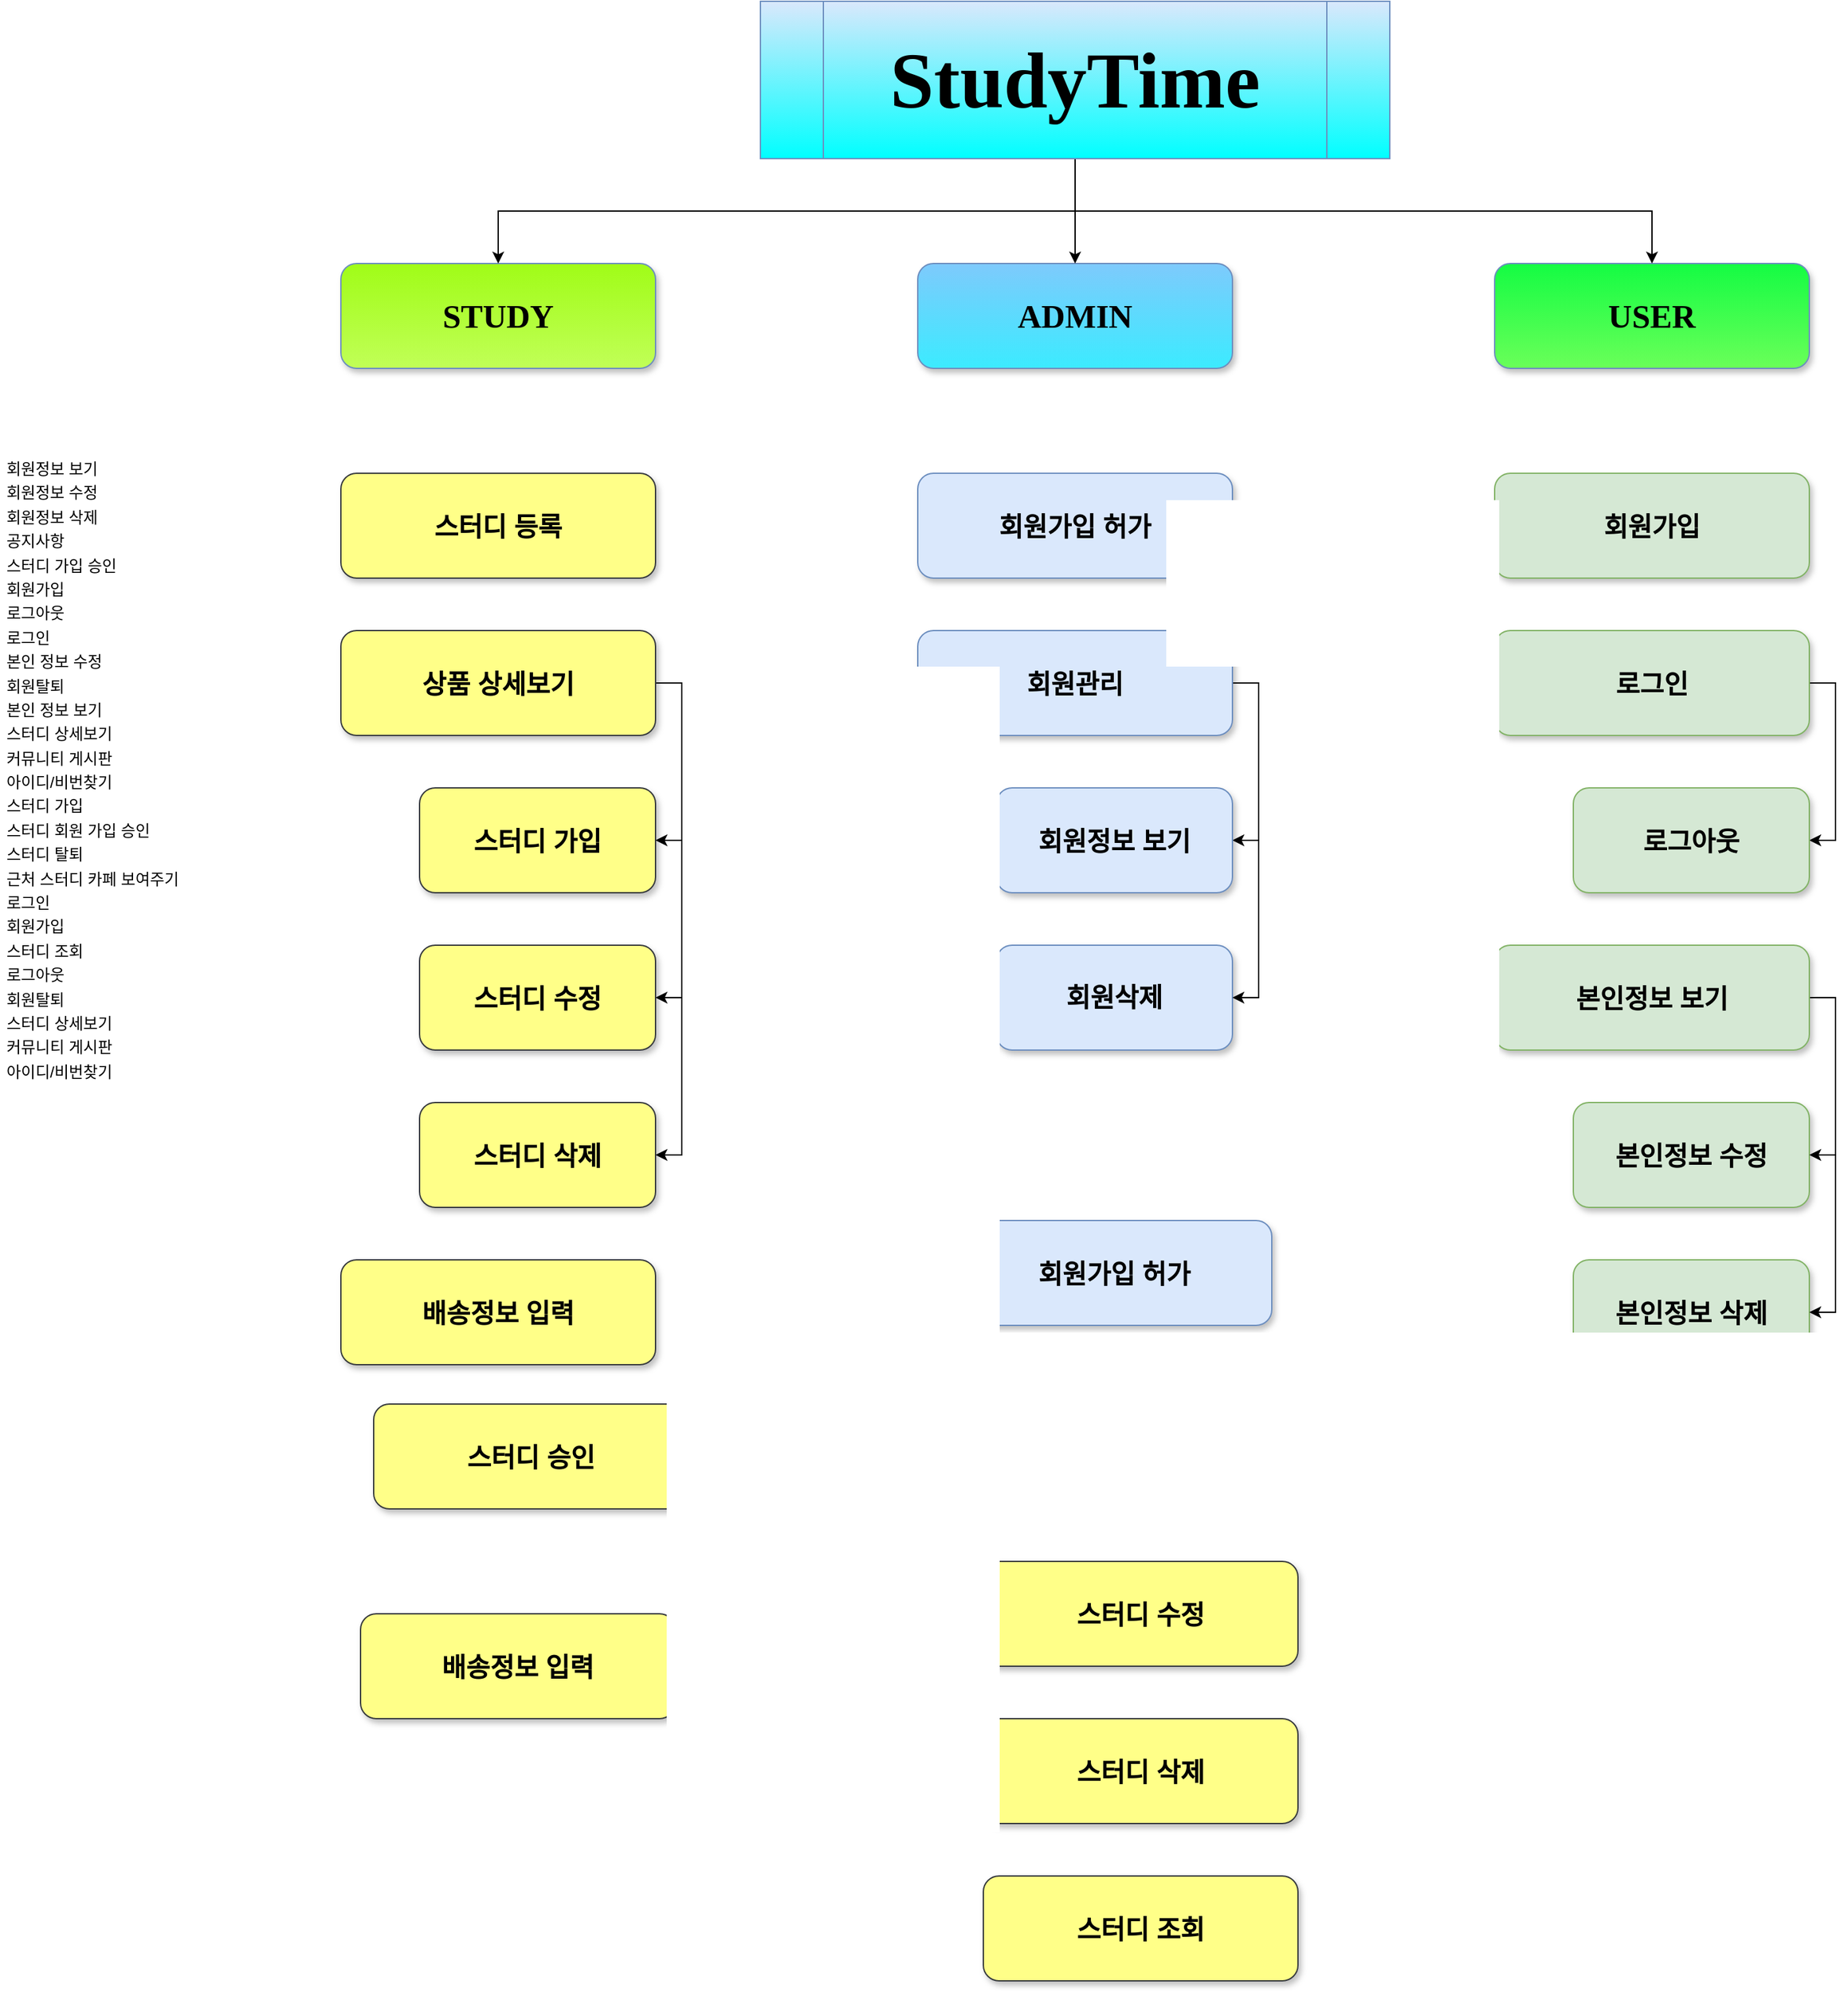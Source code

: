 <mxfile version="20.8.13" type="github">
  <diagram name="페이지-1" id="IIl-CxRhGwmSr3gcKVxL">
    <mxGraphModel dx="954" dy="623" grid="1" gridSize="10" guides="1" tooltips="1" connect="1" arrows="1" fold="1" page="1" pageScale="1" pageWidth="827" pageHeight="1169" math="0" shadow="0">
      <root>
        <mxCell id="0" />
        <mxCell id="1" parent="0" />
        <mxCell id="I4mbTqDrchtEptXJRea5-1" value="&lt;font face=&quot;Times New Roman&quot; style=&quot;font-size: 25px;&quot;&gt;&lt;b&gt;ADMIN&lt;/b&gt;&lt;/font&gt;" style="whiteSpace=wrap;html=1;rounded=1;shadow=1;strokeWidth=1;fontSize=16;align=center;fillColor=#7ECAFC;strokeColor=#6c8ebf;gradientColor=#3BEBFF;" parent="1" vertex="1">
          <mxGeometry x="760" y="240" width="240" height="80" as="geometry" />
        </mxCell>
        <mxCell id="I4mbTqDrchtEptXJRea5-2" value="&lt;font face=&quot;Times New Roman&quot; style=&quot;font-size: 25px;&quot;&gt;&lt;b&gt;USER&lt;/b&gt;&lt;/font&gt;" style="whiteSpace=wrap;html=1;rounded=1;shadow=1;strokeWidth=1;fontSize=16;align=center;fillColor=#14FC43;strokeColor=#6c8ebf;gradientColor=#6AFF59;" parent="1" vertex="1">
          <mxGeometry x="1200" y="240" width="240" height="80" as="geometry" />
        </mxCell>
        <mxCell id="I4mbTqDrchtEptXJRea5-3" value="&lt;font face=&quot;Times New Roman&quot;&gt;&lt;span style=&quot;font-size: 25px;&quot;&gt;&lt;b&gt;STUDY&lt;/b&gt;&lt;/span&gt;&lt;/font&gt;" style="whiteSpace=wrap;html=1;rounded=1;shadow=1;strokeWidth=1;fontSize=16;align=center;fillColor=#A0FC17;strokeColor=#6c8ebf;gradientColor=#C1FF57;" parent="1" vertex="1">
          <mxGeometry x="320" y="240" width="240" height="80" as="geometry" />
        </mxCell>
        <mxCell id="I4mbTqDrchtEptXJRea5-4" value="본인정보 수정" style="whiteSpace=wrap;html=1;rounded=1;shadow=1;strokeWidth=1;fontSize=20;align=center;fillColor=#d5e8d4;strokeColor=#82b366;fontStyle=1" parent="1" vertex="1">
          <mxGeometry x="1260" y="880" width="180" height="80" as="geometry" />
        </mxCell>
        <mxCell id="I4mbTqDrchtEptXJRea5-5" value="&lt;table style=&quot;border-color: var(--border-color); font-size: 20px; text-align: left;&quot; class=&quot;simple-table&quot; id=&quot;641d19b6-5685-4ff1-a8e2-494bd2d53a1b&quot;&gt;&lt;tbody style=&quot;border-color: var(--border-color); font-size: 20px;&quot;&gt;&lt;tr style=&quot;border-color: var(--border-color); font-size: 20px;&quot; id=&quot;c70bd605-bbbd-4b36-904c-4488820a4ed9&quot;&gt;&lt;td style=&quot;border-color: var(--border-color); font-size: 20px;&quot; class=&quot;&quot; id=&quot;PJ:h&quot;&gt;회원삭제&lt;/td&gt;&lt;/tr&gt;&lt;tr style=&quot;border-color: var(--border-color); font-size: 20px;&quot; id=&quot;0e1357af-12ed-46eb-b10c-167027bdc153&quot;&gt;&lt;/tr&gt;&lt;/tbody&gt;&lt;/table&gt;" style="whiteSpace=wrap;html=1;rounded=1;shadow=1;strokeWidth=1;fontSize=20;align=center;fillColor=#dae8fc;strokeColor=#6c8ebf;fontStyle=1" parent="1" vertex="1">
          <mxGeometry x="820" y="760" width="180" height="80" as="geometry" />
        </mxCell>
        <mxCell id="I4mbTqDrchtEptXJRea5-6" value="" style="edgeStyle=orthogonalEdgeStyle;rounded=0;orthogonalLoop=1;jettySize=auto;html=1;fontFamily=Times New Roman;fontSize=20;" parent="1" source="I4mbTqDrchtEptXJRea5-9" target="I4mbTqDrchtEptXJRea5-1" edge="1">
          <mxGeometry relative="1" as="geometry" />
        </mxCell>
        <mxCell id="I4mbTqDrchtEptXJRea5-7" style="edgeStyle=orthogonalEdgeStyle;rounded=0;orthogonalLoop=1;jettySize=auto;html=1;entryX=0.5;entryY=0;entryDx=0;entryDy=0;fontFamily=Times New Roman;fontSize=20;" parent="1" source="I4mbTqDrchtEptXJRea5-9" target="I4mbTqDrchtEptXJRea5-3" edge="1">
          <mxGeometry relative="1" as="geometry">
            <Array as="points">
              <mxPoint x="880" y="200" />
              <mxPoint x="440" y="200" />
            </Array>
          </mxGeometry>
        </mxCell>
        <mxCell id="I4mbTqDrchtEptXJRea5-8" style="edgeStyle=orthogonalEdgeStyle;rounded=0;orthogonalLoop=1;jettySize=auto;html=1;fontFamily=Times New Roman;fontSize=20;" parent="1" source="I4mbTqDrchtEptXJRea5-9" target="I4mbTqDrchtEptXJRea5-2" edge="1">
          <mxGeometry relative="1" as="geometry">
            <Array as="points">
              <mxPoint x="880" y="200" />
              <mxPoint x="1320" y="200" />
            </Array>
          </mxGeometry>
        </mxCell>
        <mxCell id="I4mbTqDrchtEptXJRea5-9" value="&lt;font face=&quot;Times New Roman&quot;&gt;&lt;span style=&quot;font-size: 60px;&quot;&gt;&lt;b&gt;StudyTime&lt;/b&gt;&lt;/span&gt;&lt;/font&gt;" style="shape=process;whiteSpace=wrap;html=1;backgroundOutline=1;fontSize=20;fillColor=#dae8fc;strokeColor=#6c8ebf;gradientColor=#00FFFF;" parent="1" vertex="1">
          <mxGeometry x="640" y="40" width="480" height="120" as="geometry" />
        </mxCell>
        <mxCell id="I4mbTqDrchtEptXJRea5-11" value="&lt;font style=&quot;font-size: 20px;&quot;&gt;스터디&amp;nbsp;등록&lt;/font&gt;" style="whiteSpace=wrap;html=1;rounded=1;shadow=1;strokeWidth=1;fontSize=20;align=center;fillColor=#ffff88;strokeColor=#36393d;fillStyle=auto;fontStyle=1" parent="1" vertex="1">
          <mxGeometry x="320" y="400" width="240" height="80" as="geometry" />
        </mxCell>
        <mxCell id="I4mbTqDrchtEptXJRea5-12" style="edgeStyle=orthogonalEdgeStyle;rounded=0;orthogonalLoop=1;jettySize=auto;html=1;entryX=1;entryY=0.5;entryDx=0;entryDy=0;fontFamily=Times New Roman;fontSize=20;fontStyle=1" parent="1" source="I4mbTqDrchtEptXJRea5-14" target="I4mbTqDrchtEptXJRea5-28" edge="1">
          <mxGeometry relative="1" as="geometry">
            <Array as="points">
              <mxPoint x="1020" y="560" />
              <mxPoint x="1020" y="680" />
            </Array>
          </mxGeometry>
        </mxCell>
        <mxCell id="I4mbTqDrchtEptXJRea5-13" style="edgeStyle=orthogonalEdgeStyle;rounded=0;orthogonalLoop=1;jettySize=auto;html=1;entryX=1;entryY=0.5;entryDx=0;entryDy=0;fontFamily=Times New Roman;fontSize=20;fontStyle=1" parent="1" source="I4mbTqDrchtEptXJRea5-14" target="I4mbTqDrchtEptXJRea5-5" edge="1">
          <mxGeometry relative="1" as="geometry">
            <Array as="points">
              <mxPoint x="1020" y="560" />
              <mxPoint x="1020" y="800" />
            </Array>
          </mxGeometry>
        </mxCell>
        <mxCell id="I4mbTqDrchtEptXJRea5-14" value="회원관리" style="whiteSpace=wrap;html=1;rounded=1;shadow=1;strokeWidth=1;fontSize=20;align=center;fillColor=#dae8fc;strokeColor=#6c8ebf;fontStyle=1" parent="1" vertex="1">
          <mxGeometry x="760" y="520" width="240" height="80" as="geometry" />
        </mxCell>
        <mxCell id="I4mbTqDrchtEptXJRea5-15" value="회원가입 허가" style="whiteSpace=wrap;html=1;rounded=1;shadow=1;strokeWidth=1;fontSize=20;align=center;fillColor=#dae8fc;strokeColor=#6c8ebf;fontStyle=1" parent="1" vertex="1">
          <mxGeometry x="760" y="400" width="240" height="80" as="geometry" />
        </mxCell>
        <mxCell id="I4mbTqDrchtEptXJRea5-16" value="스터디&amp;nbsp;삭제" style="whiteSpace=wrap;html=1;rounded=1;shadow=1;strokeWidth=1;fontSize=20;align=center;fillColor=#ffff88;strokeColor=#36393d;fillStyle=auto;fontStyle=1" parent="1" vertex="1">
          <mxGeometry x="810" y="1350" width="240" height="80" as="geometry" />
        </mxCell>
        <mxCell id="I4mbTqDrchtEptXJRea5-17" value="본인정보 삭제" style="whiteSpace=wrap;html=1;rounded=1;shadow=1;strokeWidth=1;fontSize=20;align=center;fillColor=#d5e8d4;strokeColor=#82b366;fontStyle=1" parent="1" vertex="1">
          <mxGeometry x="1260" y="1000" width="180" height="80" as="geometry" />
        </mxCell>
        <mxCell id="I4mbTqDrchtEptXJRea5-18" style="edgeStyle=orthogonalEdgeStyle;rounded=0;orthogonalLoop=1;jettySize=auto;html=1;entryX=1;entryY=0.5;entryDx=0;entryDy=0;fontFamily=Times New Roman;fontSize=20;fontStyle=1" parent="1" source="I4mbTqDrchtEptXJRea5-20" target="I4mbTqDrchtEptXJRea5-4" edge="1">
          <mxGeometry relative="1" as="geometry">
            <Array as="points">
              <mxPoint x="1460" y="800" />
              <mxPoint x="1460" y="920" />
            </Array>
          </mxGeometry>
        </mxCell>
        <mxCell id="I4mbTqDrchtEptXJRea5-19" style="edgeStyle=orthogonalEdgeStyle;rounded=0;orthogonalLoop=1;jettySize=auto;html=1;entryX=1;entryY=0.5;entryDx=0;entryDy=0;fontFamily=Times New Roman;fontSize=20;fontStyle=1" parent="1" source="I4mbTqDrchtEptXJRea5-20" target="I4mbTqDrchtEptXJRea5-17" edge="1">
          <mxGeometry relative="1" as="geometry">
            <Array as="points">
              <mxPoint x="1460" y="800" />
              <mxPoint x="1460" y="1040" />
            </Array>
          </mxGeometry>
        </mxCell>
        <mxCell id="I4mbTqDrchtEptXJRea5-20" value="&lt;font style=&quot;font-size: 20px;&quot;&gt;본인정보 보기&lt;/font&gt;" style="whiteSpace=wrap;html=1;rounded=1;shadow=1;strokeWidth=1;fontSize=20;align=center;fillColor=#d5e8d4;strokeColor=#82b366;fontStyle=1" parent="1" vertex="1">
          <mxGeometry x="1200" y="760" width="240" height="80" as="geometry" />
        </mxCell>
        <mxCell id="I4mbTqDrchtEptXJRea5-21" value="스터디&amp;nbsp;수정" style="whiteSpace=wrap;html=1;rounded=1;shadow=1;strokeWidth=1;fontSize=20;align=center;fillColor=#ffff88;strokeColor=#36393d;fillStyle=auto;fontStyle=1" parent="1" vertex="1">
          <mxGeometry x="810" y="1230" width="240" height="80" as="geometry" />
        </mxCell>
        <mxCell id="I4mbTqDrchtEptXJRea5-23" style="edgeStyle=orthogonalEdgeStyle;rounded=0;orthogonalLoop=1;jettySize=auto;html=1;entryX=1;entryY=0.5;entryDx=0;entryDy=0;fontFamily=Times New Roman;fontSize=20;fontStyle=1" parent="1" source="I4mbTqDrchtEptXJRea5-24" target="I4mbTqDrchtEptXJRea5-25" edge="1">
          <mxGeometry relative="1" as="geometry">
            <Array as="points">
              <mxPoint x="1460" y="560" />
              <mxPoint x="1460" y="680" />
            </Array>
          </mxGeometry>
        </mxCell>
        <mxCell id="I4mbTqDrchtEptXJRea5-24" value="로그인" style="whiteSpace=wrap;html=1;rounded=1;shadow=1;strokeWidth=1;fontSize=20;align=center;fillColor=#d5e8d4;strokeColor=#82b366;fontStyle=1" parent="1" vertex="1">
          <mxGeometry x="1200" y="520" width="240" height="80" as="geometry" />
        </mxCell>
        <mxCell id="I4mbTqDrchtEptXJRea5-25" value="로그아웃" style="whiteSpace=wrap;html=1;rounded=1;shadow=1;strokeWidth=1;fontSize=20;align=center;fillColor=#d5e8d4;strokeColor=#82b366;fontStyle=1" parent="1" vertex="1">
          <mxGeometry x="1260" y="640" width="180" height="80" as="geometry" />
        </mxCell>
        <mxCell id="I4mbTqDrchtEptXJRea5-26" value="회원가입" style="whiteSpace=wrap;html=1;rounded=1;shadow=1;strokeWidth=1;fontSize=20;align=center;fillColor=#d5e8d4;strokeColor=#82b366;fontStyle=1" parent="1" vertex="1">
          <mxGeometry x="1200" y="400" width="240" height="80" as="geometry" />
        </mxCell>
        <mxCell id="I4mbTqDrchtEptXJRea5-28" value="회원정보 보기" style="whiteSpace=wrap;html=1;rounded=1;shadow=1;strokeWidth=1;fontSize=20;align=center;fillColor=#dae8fc;strokeColor=#6c8ebf;fontStyle=1" parent="1" vertex="1">
          <mxGeometry x="820" y="640" width="180" height="80" as="geometry" />
        </mxCell>
        <mxCell id="I4mbTqDrchtEptXJRea5-33" value="&lt;table class=&quot;simple-table&quot; id=&quot;70330129-6e44-4c51-83f8-1322f771b319&quot;&gt;&lt;tbody&gt;&lt;tr id=&quot;a5bb2cee-4cb2-49df-b867-d697b354c4fb&quot;&gt;&lt;td style=&quot;width:165px&quot; class=&quot;&quot; id=&quot;PJ:h&quot;&gt;회원정보 보기&lt;/td&gt;&lt;/tr&gt;&lt;tr id=&quot;59c49ae3-bdfa-40fe-a75c-5504ddc6a63c&quot;&gt;&lt;td style=&quot;width:165px&quot; class=&quot;&quot; id=&quot;PJ:h&quot;&gt;회원정보 수정&lt;/td&gt;&lt;/tr&gt;&lt;tr id=&quot;bcf82544-504e-4ee4-89d6-aafef6fdda2e&quot;&gt;&lt;td style=&quot;width:165px&quot; class=&quot;&quot; id=&quot;PJ:h&quot;&gt;회원정보 삭제&lt;/td&gt;&lt;/tr&gt;&lt;tr id=&quot;691de07e-b12f-4d85-98bd-3bdf0278b462&quot;&gt;&lt;td style=&quot;width:165px&quot; class=&quot;&quot; id=&quot;PJ:h&quot;&gt;공지사항&lt;/td&gt;&lt;/tr&gt;&lt;tr id=&quot;ca7454e9-a16c-4594-8650-9387da2a39c8&quot;&gt;&lt;td style=&quot;width:165px&quot; class=&quot;&quot; id=&quot;PJ:h&quot;&gt;스터디 가입 승인&lt;/td&gt;&lt;/tr&gt;&lt;tr id=&quot;f1ecc024-cafd-4f22-b8be-45403ebfc773&quot;&gt;&lt;td style=&quot;width:165px&quot; class=&quot;&quot; id=&quot;PJ:h&quot;&gt;회원가입&lt;/td&gt;&lt;/tr&gt;&lt;tr id=&quot;0ea046f9-867f-4be1-bb53-a4d45a6eef1e&quot;&gt;&lt;td style=&quot;width:165px&quot; class=&quot;&quot; id=&quot;PJ:h&quot;&gt;로그아웃&lt;/td&gt;&lt;/tr&gt;&lt;tr id=&quot;44827ed3-ab1f-40b4-8e85-0e7a85ad1f62&quot;&gt;&lt;td style=&quot;width:165px&quot; class=&quot;&quot; id=&quot;PJ:h&quot;&gt;로그인&lt;/td&gt;&lt;/tr&gt;&lt;tr id=&quot;145b54cc-aad9-487a-b57a-87464ff03ad1&quot;&gt;&lt;td style=&quot;width:165px&quot; class=&quot;&quot; id=&quot;PJ:h&quot;&gt;본인 정보 수정&lt;/td&gt;&lt;/tr&gt;&lt;tr id=&quot;a6e42212-231a-44b7-83b8-ee178a2b4ea2&quot;&gt;&lt;td style=&quot;width:165px&quot; class=&quot;&quot; id=&quot;PJ:h&quot;&gt;회원탈퇴&lt;/td&gt;&lt;/tr&gt;&lt;tr id=&quot;ed9ccbaa-5f4b-4651-b3fb-37fb6c7ad095&quot;&gt;&lt;td style=&quot;width:165px&quot; class=&quot;&quot; id=&quot;PJ:h&quot;&gt;본인 정보 보기&lt;/td&gt;&lt;/tr&gt;&lt;tr id=&quot;f2a7a2fb-ac84-4034-bfa2-c6783efaed78&quot;&gt;&lt;td style=&quot;width:165px&quot; class=&quot;&quot; id=&quot;PJ:h&quot;&gt;스터디 상세보기&lt;/td&gt;&lt;/tr&gt;&lt;tr id=&quot;160d3f0d-1435-4dbb-afd6-ba8eef9b0fca&quot;&gt;&lt;td style=&quot;width:165px&quot; class=&quot;&quot; id=&quot;PJ:h&quot;&gt;커뮤니티 게시판&lt;/td&gt;&lt;/tr&gt;&lt;tr id=&quot;1df0de09-223a-4905-943f-4e6b8b1754d8&quot;&gt;&lt;td style=&quot;width:165px&quot; class=&quot;&quot; id=&quot;PJ:h&quot;&gt;아이디/비번찾기&lt;/td&gt;&lt;/tr&gt;&lt;tr id=&quot;7b0124e7-5e82-4a19-9d27-2a35440d7188&quot;&gt;&lt;td style=&quot;width:165px&quot; class=&quot;&quot; id=&quot;PJ:h&quot;&gt;스터디 가입&lt;/td&gt;&lt;/tr&gt;&lt;tr id=&quot;c61bdf71-ca8e-4b9d-b0b6-fcc64ddfad7b&quot;&gt;&lt;td style=&quot;width:165px&quot; class=&quot;&quot; id=&quot;PJ:h&quot;&gt;스터디 회원 가입 승인&lt;/td&gt;&lt;/tr&gt;&lt;tr id=&quot;90de042b-bf78-40ce-853c-133b2907c40b&quot;&gt;&lt;td style=&quot;width:165px&quot; class=&quot;&quot; id=&quot;PJ:h&quot;&gt;스터디 탈퇴&lt;/td&gt;&lt;/tr&gt;&lt;tr id=&quot;3a95880b-6af0-4b6a-af59-acbbe1955846&quot;&gt;&lt;td style=&quot;width:165px&quot; class=&quot;&quot; id=&quot;PJ:h&quot;&gt;근처 스터디 카페 보여주기&lt;/td&gt;&lt;/tr&gt;&lt;tr id=&quot;f43a8751-c342-4821-9aff-965794a09f9a&quot;&gt;&lt;td style=&quot;width:165px&quot; class=&quot;&quot; id=&quot;PJ:h&quot;&gt;로그인&lt;/td&gt;&lt;/tr&gt;&lt;tr id=&quot;890a7675-f5a4-415e-a7a9-0538c83b60f4&quot;&gt;&lt;td style=&quot;width:165px&quot; class=&quot;&quot; id=&quot;PJ:h&quot;&gt;회원가입&lt;/td&gt;&lt;/tr&gt;&lt;tr id=&quot;3fd66ad3-7d83-4aee-a6c6-6c9642d54594&quot;&gt;&lt;td style=&quot;width:165px&quot; class=&quot;&quot; id=&quot;PJ:h&quot;&gt;스터디 조회&lt;/td&gt;&lt;/tr&gt;&lt;tr id=&quot;ca36e7ac-ea46-49e5-a4a2-00abdf2b59c3&quot;&gt;&lt;td style=&quot;width:165px&quot; class=&quot;&quot; id=&quot;PJ:h&quot;&gt;로그아웃&lt;/td&gt;&lt;/tr&gt;&lt;tr id=&quot;764fffa8-29cc-42f4-96ee-f487a32cb160&quot;&gt;&lt;td style=&quot;width:165px&quot; class=&quot;&quot; id=&quot;PJ:h&quot;&gt;회원탈퇴&lt;/td&gt;&lt;/tr&gt;&lt;tr id=&quot;1b8ade1f-aa8f-468f-b2d7-714983d51d45&quot;&gt;&lt;td style=&quot;width:165px&quot; class=&quot;&quot; id=&quot;PJ:h&quot;&gt;스터디 상세보기&lt;/td&gt;&lt;/tr&gt;&lt;tr id=&quot;a3e50cb4-09dc-4adb-aba1-50abaf3cdeae&quot;&gt;&lt;td style=&quot;width:165px&quot; class=&quot;&quot; id=&quot;PJ:h&quot;&gt;커뮤니티 게시판&lt;/td&gt;&lt;/tr&gt;&lt;tr id=&quot;be05f7f7-5030-4c15-884f-aaaad1dc91b2&quot;&gt;&lt;td style=&quot;width:165px&quot; class=&quot;&quot; id=&quot;PJ:h&quot;&gt;아이디/비번찾기&lt;/td&gt;&lt;/tr&gt;&lt;/tbody&gt;&lt;/table&gt;" style="text;whiteSpace=wrap;html=1;" parent="1" vertex="1">
          <mxGeometry x="60" y="380" width="220" height="780" as="geometry" />
        </mxCell>
        <mxCell id="aSexdq5h994voaINRJtj-1" value="회원가입 허가" style="whiteSpace=wrap;html=1;rounded=1;shadow=1;strokeWidth=1;fontSize=20;align=center;fillColor=#dae8fc;strokeColor=#6c8ebf;fontStyle=1" parent="1" vertex="1">
          <mxGeometry x="790" y="970" width="240" height="80" as="geometry" />
        </mxCell>
        <mxCell id="I4mbTqDrchtEptXJRea5-34" value="스터디 조회" style="whiteSpace=wrap;html=1;rounded=1;shadow=1;strokeWidth=1;fontSize=20;align=center;fillColor=#ffff88;strokeColor=#36393d;fillStyle=auto;fontStyle=1" parent="1" vertex="1">
          <mxGeometry x="810" y="1470" width="240" height="80" as="geometry" />
        </mxCell>
        <mxCell id="I4mbTqDrchtEptXJRea5-35" value="배송정보 입력" style="whiteSpace=wrap;html=1;rounded=1;shadow=1;strokeWidth=1;fontSize=20;align=center;fillColor=#ffff88;strokeColor=#36393d;fillStyle=auto;fontStyle=1" parent="1" vertex="1">
          <mxGeometry x="320" y="1000" width="240" height="80" as="geometry" />
        </mxCell>
        <mxCell id="I4mbTqDrchtEptXJRea5-36" value="스터디 승인" style="whiteSpace=wrap;html=1;rounded=1;shadow=1;strokeWidth=1;fontSize=20;align=center;fillColor=#ffff88;strokeColor=#36393d;fillStyle=auto;fontStyle=1" parent="1" vertex="1">
          <mxGeometry x="345" y="1110" width="240" height="80" as="geometry" />
        </mxCell>
        <mxCell id="I4mbTqDrchtEptXJRea5-37" value="배송정보 입력" style="whiteSpace=wrap;html=1;rounded=1;shadow=1;strokeWidth=1;fontSize=20;align=center;fillColor=#ffff88;strokeColor=#36393d;fillStyle=auto;fontStyle=1" parent="1" vertex="1">
          <mxGeometry x="335" y="1270" width="240" height="80" as="geometry" />
        </mxCell>
        <mxCell id="I4mbTqDrchtEptXJRea5-45" value="스터디 가입" style="whiteSpace=wrap;html=1;rounded=1;shadow=1;strokeWidth=1;fontSize=20;align=center;fillColor=#ffff88;strokeColor=#36393d;fillStyle=auto;fontStyle=1" parent="1" vertex="1">
          <mxGeometry x="380" y="640" width="180" height="80" as="geometry" />
        </mxCell>
        <mxCell id="I4mbTqDrchtEptXJRea5-46" value="스터디 삭제" style="whiteSpace=wrap;html=1;rounded=1;shadow=1;strokeWidth=1;fontSize=20;align=center;fillColor=#ffff88;strokeColor=#36393d;fillStyle=auto;fontStyle=1" parent="1" vertex="1">
          <mxGeometry x="380" y="880" width="180" height="80" as="geometry" />
        </mxCell>
        <mxCell id="I4mbTqDrchtEptXJRea5-47" value="스터디 수정" style="whiteSpace=wrap;html=1;rounded=1;shadow=1;strokeWidth=1;fontSize=20;align=center;fillColor=#ffff88;strokeColor=#36393d;fillStyle=auto;fontStyle=1" parent="1" vertex="1">
          <mxGeometry x="380" y="760" width="180" height="80" as="geometry" />
        </mxCell>
        <mxCell id="I4mbTqDrchtEptXJRea5-48" style="edgeStyle=orthogonalEdgeStyle;rounded=0;orthogonalLoop=1;jettySize=auto;html=1;entryX=1;entryY=0.5;entryDx=0;entryDy=0;fontFamily=Times New Roman;fontSize=20;fontStyle=1" parent="1" source="I4mbTqDrchtEptXJRea5-51" target="I4mbTqDrchtEptXJRea5-45" edge="1">
          <mxGeometry relative="1" as="geometry">
            <Array as="points">
              <mxPoint x="580" y="560" />
              <mxPoint x="580" y="680" />
            </Array>
          </mxGeometry>
        </mxCell>
        <mxCell id="I4mbTqDrchtEptXJRea5-49" style="edgeStyle=orthogonalEdgeStyle;rounded=0;orthogonalLoop=1;jettySize=auto;html=1;entryX=1;entryY=0.5;entryDx=0;entryDy=0;fontFamily=Times New Roman;fontSize=20;fontStyle=1" parent="1" source="I4mbTqDrchtEptXJRea5-51" target="I4mbTqDrchtEptXJRea5-47" edge="1">
          <mxGeometry relative="1" as="geometry">
            <Array as="points">
              <mxPoint x="580" y="560" />
              <mxPoint x="580" y="800" />
            </Array>
          </mxGeometry>
        </mxCell>
        <mxCell id="I4mbTqDrchtEptXJRea5-50" style="edgeStyle=orthogonalEdgeStyle;rounded=0;orthogonalLoop=1;jettySize=auto;html=1;entryX=1;entryY=0.5;entryDx=0;entryDy=0;fontFamily=Times New Roman;fontSize=20;fontStyle=1" parent="1" source="I4mbTqDrchtEptXJRea5-51" target="I4mbTqDrchtEptXJRea5-46" edge="1">
          <mxGeometry relative="1" as="geometry">
            <Array as="points">
              <mxPoint x="580" y="560" />
              <mxPoint x="580" y="920" />
            </Array>
          </mxGeometry>
        </mxCell>
        <mxCell id="I4mbTqDrchtEptXJRea5-51" value="&lt;font style=&quot;font-size: 20px;&quot;&gt;상품 상세보기&lt;/font&gt;" style="whiteSpace=wrap;html=1;rounded=1;shadow=1;strokeWidth=1;fontSize=20;align=center;fillColor=#ffff88;strokeColor=#36393d;fillStyle=auto;fontStyle=1" parent="1" vertex="1">
          <mxGeometry x="320" y="520" width="240" height="80" as="geometry" />
        </mxCell>
      </root>
    </mxGraphModel>
  </diagram>
</mxfile>
